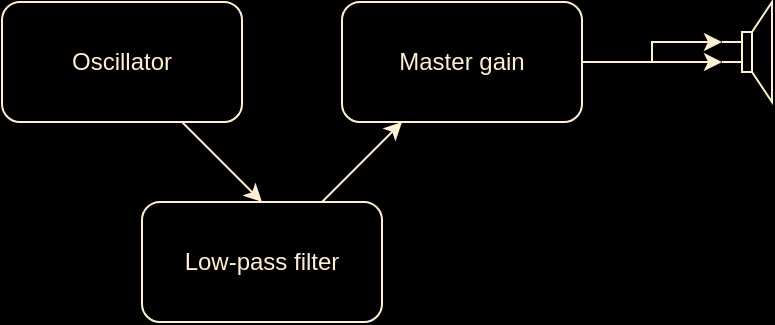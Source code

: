 <mxfile version="12.1.0" type="device" pages="1"><diagram id="mef8zlTb4oxNUUyPIRAg" name="Page-1"><mxGraphModel dx="1061" dy="952" grid="1" gridSize="10" guides="1" tooltips="1" connect="1" arrows="1" fold="1" page="1" pageScale="1" pageWidth="850" pageHeight="1100" background="#000000" math="0" shadow="0"><root><mxCell id="0"/><mxCell id="1" parent="0"/><mxCell id="3uo2h157oQtOCP4Umfj8-15" style="rounded=0;orthogonalLoop=1;jettySize=auto;html=1;entryX=0.5;entryY=0;entryDx=0;entryDy=0;strokeColor=#FFEFD5;fontColor=#FFEFD5;" edge="1" parent="1" source="3uo2h157oQtOCP4Umfj8-1" target="3uo2h157oQtOCP4Umfj8-14"><mxGeometry relative="1" as="geometry"/></mxCell><mxCell id="3uo2h157oQtOCP4Umfj8-1" value="Oscillator" style="rounded=1;whiteSpace=wrap;html=1;fillColor=none;strokeColor=#FFEFD5;fontColor=#FFEFD5;" vertex="1" parent="1"><mxGeometry x="150" y="120" width="120" height="60" as="geometry"/></mxCell><mxCell id="3uo2h157oQtOCP4Umfj8-4" value="" style="pointerEvents=1;verticalLabelPosition=bottom;shadow=0;dashed=0;align=center;html=1;verticalAlign=top;strokeWidth=1;shape=mxgraph.electrical.electro-mechanical.loudspeaker;fillColor=none;strokeColor=#FFEFD5;fontColor=#FFEFD5;" vertex="1" parent="1"><mxGeometry x="510" y="120" width="25" height="50" as="geometry"/></mxCell><mxCell id="3uo2h157oQtOCP4Umfj8-11" style="edgeStyle=orthogonalEdgeStyle;rounded=0;orthogonalLoop=1;jettySize=auto;html=1;entryX=0;entryY=0.4;entryDx=0;entryDy=0;entryPerimeter=0;fillColor=none;strokeColor=#FFEFD5;fontColor=#FFEFD5;" edge="1" parent="1" source="3uo2h157oQtOCP4Umfj8-8" target="3uo2h157oQtOCP4Umfj8-4"><mxGeometry relative="1" as="geometry"/></mxCell><mxCell id="3uo2h157oQtOCP4Umfj8-12" style="edgeStyle=orthogonalEdgeStyle;rounded=0;orthogonalLoop=1;jettySize=auto;html=1;entryX=0;entryY=0.6;entryDx=0;entryDy=0;entryPerimeter=0;fillColor=none;strokeColor=#FFEFD5;fontColor=#FFEFD5;" edge="1" parent="1" source="3uo2h157oQtOCP4Umfj8-8" target="3uo2h157oQtOCP4Umfj8-4"><mxGeometry relative="1" as="geometry"/></mxCell><mxCell id="3uo2h157oQtOCP4Umfj8-8" value="Master gain" style="rounded=1;whiteSpace=wrap;html=1;fillColor=none;strokeColor=#FFEFD5;fontColor=#FFEFD5;" vertex="1" parent="1"><mxGeometry x="320" y="120" width="120" height="60" as="geometry"/></mxCell><mxCell id="3uo2h157oQtOCP4Umfj8-16" style="edgeStyle=none;rounded=0;orthogonalLoop=1;jettySize=auto;html=1;strokeColor=#FFEFD5;fontColor=#FFEFD5;" edge="1" parent="1" source="3uo2h157oQtOCP4Umfj8-14" target="3uo2h157oQtOCP4Umfj8-8"><mxGeometry relative="1" as="geometry"/></mxCell><mxCell id="3uo2h157oQtOCP4Umfj8-14" value="Low-pass filter" style="rounded=1;whiteSpace=wrap;html=1;fillColor=none;strokeColor=#FFEFD5;fontColor=#FFEFD5;" vertex="1" parent="1"><mxGeometry x="220" y="220" width="120" height="60" as="geometry"/></mxCell></root></mxGraphModel></diagram></mxfile>